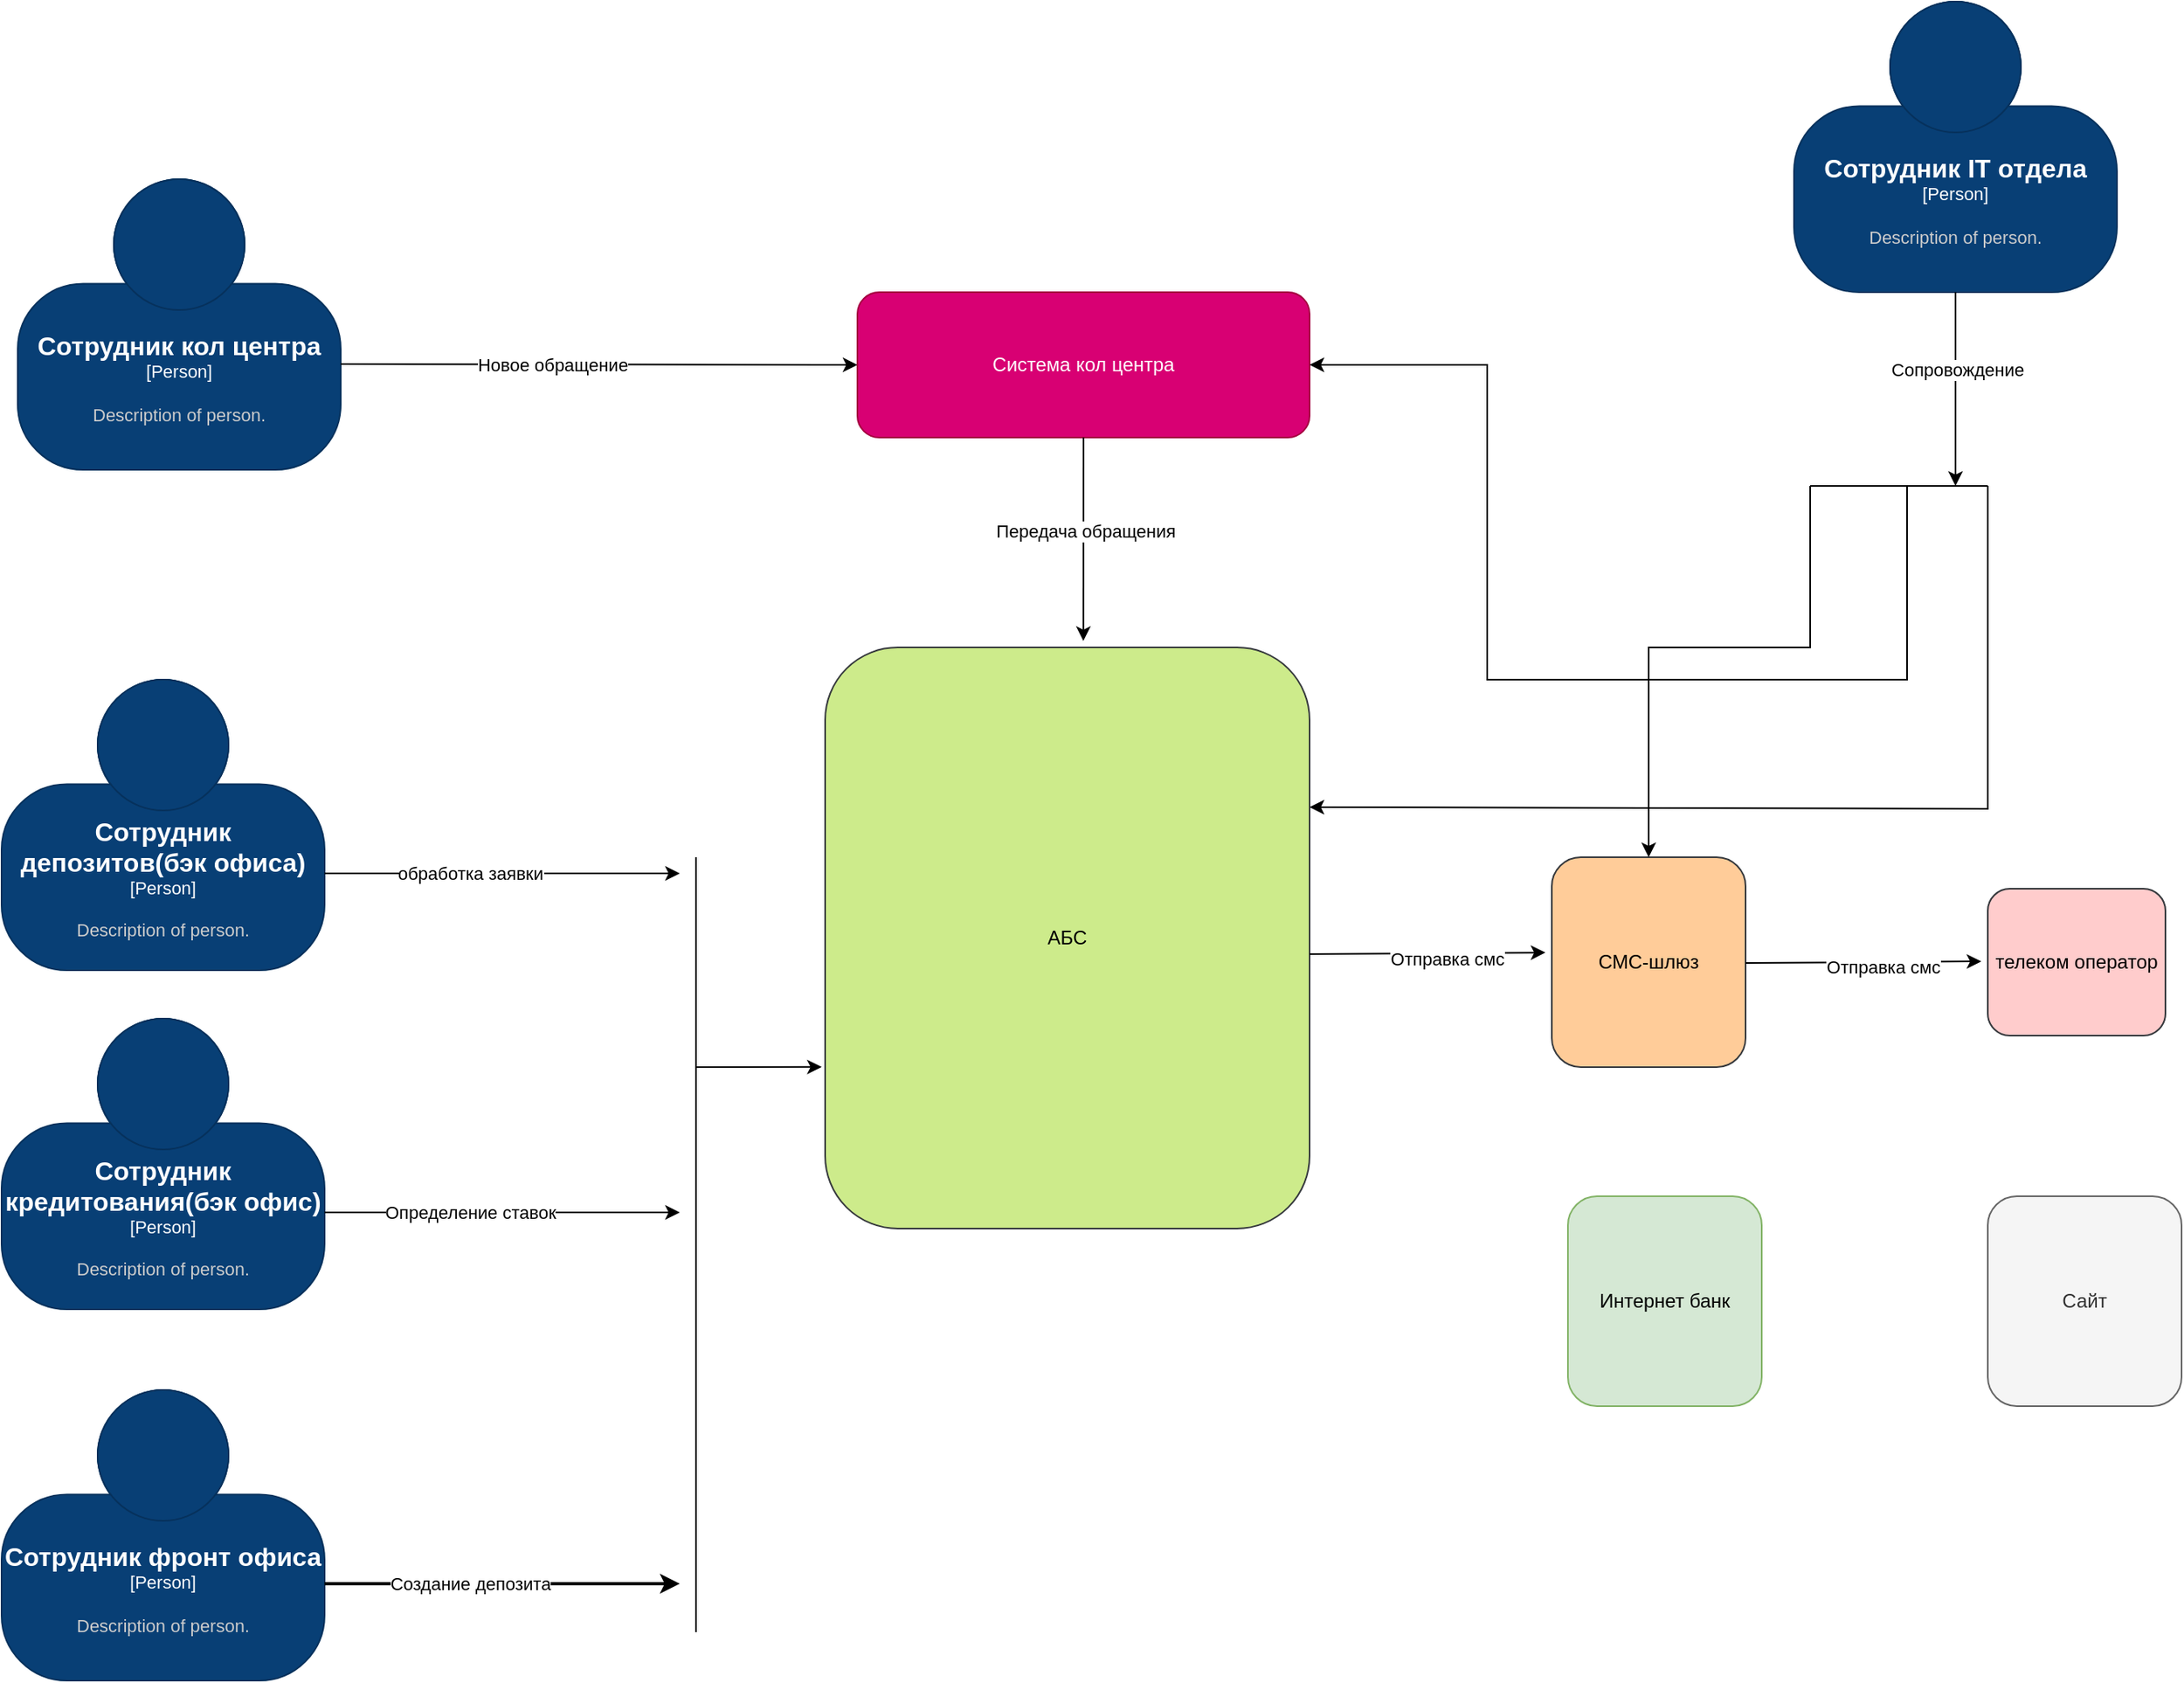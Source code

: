 <mxfile version="26.0.16">
  <diagram name="Страница — 1" id="PBP32PmpHkqNu2cr7u3G">
    <mxGraphModel dx="2901" dy="2311" grid="1" gridSize="10" guides="1" tooltips="1" connect="1" arrows="1" fold="1" page="1" pageScale="1" pageWidth="827" pageHeight="1169" math="0" shadow="0">
      <root>
        <mxCell id="0" />
        <mxCell id="1" parent="0" />
        <mxCell id="BXA2-kEwulEznvEi2GFy-1" value="АБС" style="rounded=1;whiteSpace=wrap;html=1;fillColor=#cdeb8b;strokeColor=#36393d;" parent="1" vertex="1">
          <mxGeometry x="230" y="380" width="300" height="360" as="geometry" />
        </mxCell>
        <object placeholders="1" c4Name="Сотрудник кол центра" c4Type="Person" c4Description="Description of person." label="&lt;font style=&quot;font-size: 16px&quot;&gt;&lt;b&gt;%c4Name%&lt;/b&gt;&lt;/font&gt;&lt;div&gt;[%c4Type%]&lt;/div&gt;&lt;br&gt;&lt;div&gt;&lt;font style=&quot;font-size: 11px&quot;&gt;&lt;font color=&quot;#cccccc&quot;&gt;%c4Description%&lt;/font&gt;&lt;/div&gt;" id="BXA2-kEwulEznvEi2GFy-2">
          <mxCell style="html=1;fontSize=11;dashed=0;whiteSpace=wrap;fillColor=#083F75;strokeColor=#06315C;fontColor=#ffffff;shape=mxgraph.c4.person2;align=center;metaEdit=1;points=[[0.5,0,0],[1,0.5,0],[1,0.75,0],[0.75,1,0],[0.5,1,0],[0.25,1,0],[0,0.75,0],[0,0.5,0]];resizable=0;" parent="1" vertex="1">
            <mxGeometry x="-270" y="90" width="200" height="180" as="geometry" />
          </mxCell>
        </object>
        <mxCell id="BXA2-kEwulEznvEi2GFy-3" value="" style="endArrow=none;html=1;rounded=0;" parent="1" edge="1">
          <mxGeometry width="50" height="50" relative="1" as="geometry">
            <mxPoint x="150" y="990" as="sourcePoint" />
            <mxPoint x="150" y="510" as="targetPoint" />
          </mxGeometry>
        </mxCell>
        <mxCell id="BXA2-kEwulEznvEi2GFy-4" value="" style="endArrow=classic;html=1;rounded=0;strokeWidth=1;entryX=0;entryY=0.5;entryDx=0;entryDy=0;" parent="1" target="BXA2-kEwulEznvEi2GFy-23" edge="1">
          <mxGeometry width="50" height="50" relative="1" as="geometry">
            <mxPoint x="-70" y="204.5" as="sourcePoint" />
            <mxPoint x="150" y="204.5" as="targetPoint" />
          </mxGeometry>
        </mxCell>
        <mxCell id="BXA2-kEwulEznvEi2GFy-5" value="Новое обращение" style="edgeLabel;html=1;align=center;verticalAlign=middle;resizable=0;points=[];" parent="BXA2-kEwulEznvEi2GFy-4" vertex="1" connectable="0">
          <mxGeometry x="-0.182" relative="1" as="geometry">
            <mxPoint as="offset" />
          </mxGeometry>
        </mxCell>
        <object placeholders="1" c4Name="Сотрудник депозитов(бэк офиса)" c4Type="Person" c4Description="Description of person." label="&lt;font style=&quot;font-size: 16px&quot;&gt;&lt;b&gt;%c4Name%&lt;/b&gt;&lt;/font&gt;&lt;div&gt;[%c4Type%]&lt;/div&gt;&lt;br&gt;&lt;div&gt;&lt;font style=&quot;font-size: 11px&quot;&gt;&lt;font color=&quot;#cccccc&quot;&gt;%c4Description%&lt;/font&gt;&lt;/div&gt;" id="BXA2-kEwulEznvEi2GFy-6">
          <mxCell style="html=1;fontSize=11;dashed=0;whiteSpace=wrap;fillColor=#083F75;strokeColor=#06315C;fontColor=#ffffff;shape=mxgraph.c4.person2;align=center;metaEdit=1;points=[[0.5,0,0],[1,0.5,0],[1,0.75,0],[0.75,1,0],[0.5,1,0],[0.25,1,0],[0,0.75,0],[0,0.5,0]];resizable=0;" parent="1" vertex="1">
            <mxGeometry x="-280" y="400" width="200" height="180" as="geometry" />
          </mxCell>
        </object>
        <mxCell id="BXA2-kEwulEznvEi2GFy-7" value="" style="endArrow=classic;html=1;rounded=0;strokeWidth=1;" parent="1" edge="1">
          <mxGeometry width="50" height="50" relative="1" as="geometry">
            <mxPoint x="-80" y="520" as="sourcePoint" />
            <mxPoint x="140" y="520" as="targetPoint" />
          </mxGeometry>
        </mxCell>
        <mxCell id="BXA2-kEwulEznvEi2GFy-8" value="обработка заявки" style="edgeLabel;html=1;align=center;verticalAlign=middle;resizable=0;points=[];" parent="BXA2-kEwulEznvEi2GFy-7" vertex="1" connectable="0">
          <mxGeometry x="-0.182" relative="1" as="geometry">
            <mxPoint as="offset" />
          </mxGeometry>
        </mxCell>
        <mxCell id="BXA2-kEwulEznvEi2GFy-9" value="" style="swimlane;swimlaneHead=0;swimlaneBody=0;fontStyle=0;connectable=0;strokeColor=inherit;fillColor=none;startSize=0;collapsible=0;recursiveResize=0;expand=0;fontSize=16;" parent="1" vertex="1">
          <mxGeometry x="620" y="653" width="160" height="177" as="geometry">
            <mxRectangle width="160" height="177" as="alternateBounds" />
          </mxGeometry>
        </mxCell>
        <mxCell id="LImt4Co80igGa0ef0wZE-1" value="Интернет банк" style="rounded=1;whiteSpace=wrap;html=1;fillColor=#d5e8d4;strokeColor=#82b366;" vertex="1" parent="BXA2-kEwulEznvEi2GFy-9">
          <mxGeometry x="70" y="67" width="120" height="130" as="geometry" />
        </mxCell>
        <mxCell id="BXA2-kEwulEznvEi2GFy-11" value="СМС-шлюз" style="rounded=1;whiteSpace=wrap;html=1;fillColor=#ffcc99;strokeColor=#36393d;" parent="1" vertex="1">
          <mxGeometry x="680" y="510" width="120" height="130" as="geometry" />
        </mxCell>
        <mxCell id="BXA2-kEwulEznvEi2GFy-12" value="" style="endArrow=classic;html=1;rounded=0;entryX=-0.033;entryY=0.454;entryDx=0;entryDy=0;entryPerimeter=0;" parent="1" target="BXA2-kEwulEznvEi2GFy-11" edge="1">
          <mxGeometry width="50" height="50" relative="1" as="geometry">
            <mxPoint x="530" y="570" as="sourcePoint" />
            <mxPoint x="580" y="520" as="targetPoint" />
          </mxGeometry>
        </mxCell>
        <mxCell id="BXA2-kEwulEznvEi2GFy-13" value="Отправка смс" style="edgeLabel;html=1;align=center;verticalAlign=middle;resizable=0;points=[];" parent="BXA2-kEwulEznvEi2GFy-12" vertex="1" connectable="0">
          <mxGeometry x="0.164" y="-3" relative="1" as="geometry">
            <mxPoint as="offset" />
          </mxGeometry>
        </mxCell>
        <mxCell id="BXA2-kEwulEznvEi2GFy-14" value="телеком оператор" style="rounded=1;whiteSpace=wrap;html=1;fillColor=#ffcccc;strokeColor=#36393d;" parent="1" vertex="1">
          <mxGeometry x="950" y="529.5" width="110" height="91" as="geometry" />
        </mxCell>
        <mxCell id="BXA2-kEwulEznvEi2GFy-15" value="" style="endArrow=classic;html=1;rounded=0;entryX=-0.033;entryY=0.454;entryDx=0;entryDy=0;entryPerimeter=0;" parent="1" edge="1">
          <mxGeometry width="50" height="50" relative="1" as="geometry">
            <mxPoint x="800" y="575.5" as="sourcePoint" />
            <mxPoint x="946" y="574.5" as="targetPoint" />
          </mxGeometry>
        </mxCell>
        <mxCell id="BXA2-kEwulEznvEi2GFy-16" value="Отправка смс" style="edgeLabel;html=1;align=center;verticalAlign=middle;resizable=0;points=[];" parent="BXA2-kEwulEznvEi2GFy-15" vertex="1" connectable="0">
          <mxGeometry x="0.164" y="-3" relative="1" as="geometry">
            <mxPoint as="offset" />
          </mxGeometry>
        </mxCell>
        <object placeholders="1" c4Name="Сотрудник кредитования(бэк офис)" c4Type="Person" c4Description="Description of person." label="&lt;font style=&quot;font-size: 16px&quot;&gt;&lt;b&gt;%c4Name%&lt;/b&gt;&lt;/font&gt;&lt;div&gt;[%c4Type%]&lt;/div&gt;&lt;br&gt;&lt;div&gt;&lt;font style=&quot;font-size: 11px&quot;&gt;&lt;font color=&quot;#cccccc&quot;&gt;%c4Description%&lt;/font&gt;&lt;/div&gt;" id="BXA2-kEwulEznvEi2GFy-17">
          <mxCell style="html=1;fontSize=11;dashed=0;whiteSpace=wrap;fillColor=#083F75;strokeColor=#06315C;fontColor=#ffffff;shape=mxgraph.c4.person2;align=center;metaEdit=1;points=[[0.5,0,0],[1,0.5,0],[1,0.75,0],[0.75,1,0],[0.5,1,0],[0.25,1,0],[0,0.75,0],[0,0.5,0]];resizable=0;" parent="1" vertex="1">
            <mxGeometry x="-280" y="610" width="200" height="180" as="geometry" />
          </mxCell>
        </object>
        <mxCell id="BXA2-kEwulEznvEi2GFy-18" value="" style="endArrow=classic;html=1;rounded=0;strokeWidth=1;" parent="1" edge="1">
          <mxGeometry width="50" height="50" relative="1" as="geometry">
            <mxPoint x="-80" y="730" as="sourcePoint" />
            <mxPoint x="140" y="730" as="targetPoint" />
          </mxGeometry>
        </mxCell>
        <mxCell id="BXA2-kEwulEznvEi2GFy-19" value="Определение ставок" style="edgeLabel;html=1;align=center;verticalAlign=middle;resizable=0;points=[];" parent="BXA2-kEwulEznvEi2GFy-18" vertex="1" connectable="0">
          <mxGeometry x="-0.182" relative="1" as="geometry">
            <mxPoint as="offset" />
          </mxGeometry>
        </mxCell>
        <object placeholders="1" c4Name="Сотрудник фронт офиса" c4Type="Person" c4Description="Description of person." label="&lt;font style=&quot;font-size: 16px&quot;&gt;&lt;b&gt;%c4Name%&lt;/b&gt;&lt;/font&gt;&lt;div&gt;[%c4Type%]&lt;/div&gt;&lt;br&gt;&lt;div&gt;&lt;font style=&quot;font-size: 11px&quot;&gt;&lt;font color=&quot;#cccccc&quot;&gt;%c4Description%&lt;/font&gt;&lt;/div&gt;" id="BXA2-kEwulEznvEi2GFy-20">
          <mxCell style="html=1;fontSize=11;dashed=0;whiteSpace=wrap;fillColor=#083F75;strokeColor=#06315C;fontColor=#ffffff;shape=mxgraph.c4.person2;align=center;metaEdit=1;points=[[0.5,0,0],[1,0.5,0],[1,0.75,0],[0.75,1,0],[0.5,1,0],[0.25,1,0],[0,0.75,0],[0,0.5,0]];resizable=0;" parent="1" vertex="1">
            <mxGeometry x="-280" y="840" width="200" height="180" as="geometry" />
          </mxCell>
        </object>
        <mxCell id="BXA2-kEwulEznvEi2GFy-21" value="" style="endArrow=classic;html=1;rounded=0;strokeWidth=2;" parent="1" edge="1">
          <mxGeometry width="50" height="50" relative="1" as="geometry">
            <mxPoint x="-80" y="960" as="sourcePoint" />
            <mxPoint x="140" y="960" as="targetPoint" />
          </mxGeometry>
        </mxCell>
        <mxCell id="BXA2-kEwulEznvEi2GFy-22" value="Создание депозита" style="edgeLabel;html=1;align=center;verticalAlign=middle;resizable=0;points=[];" parent="BXA2-kEwulEznvEi2GFy-21" vertex="1" connectable="0">
          <mxGeometry x="-0.182" relative="1" as="geometry">
            <mxPoint as="offset" />
          </mxGeometry>
        </mxCell>
        <mxCell id="BXA2-kEwulEznvEi2GFy-23" value="Система кол центра" style="rounded=1;whiteSpace=wrap;html=1;fillColor=#d80073;strokeColor=#A50040;fontColor=#ffffff;" parent="1" vertex="1">
          <mxGeometry x="250" y="160" width="280" height="90" as="geometry" />
        </mxCell>
        <mxCell id="BXA2-kEwulEznvEi2GFy-24" value="" style="endArrow=classic;html=1;rounded=0;entryX=0.533;entryY=-0.011;entryDx=0;entryDy=0;entryPerimeter=0;" parent="1" target="BXA2-kEwulEznvEi2GFy-1" edge="1">
          <mxGeometry width="50" height="50" relative="1" as="geometry">
            <mxPoint x="390" y="250" as="sourcePoint" />
            <mxPoint x="390" y="370" as="targetPoint" />
          </mxGeometry>
        </mxCell>
        <mxCell id="BXA2-kEwulEznvEi2GFy-25" value="Передача обращения" style="edgeLabel;html=1;align=center;verticalAlign=middle;resizable=0;points=[];" parent="BXA2-kEwulEznvEi2GFy-24" vertex="1" connectable="0">
          <mxGeometry x="-0.08" y="1" relative="1" as="geometry">
            <mxPoint as="offset" />
          </mxGeometry>
        </mxCell>
        <mxCell id="BXA2-kEwulEznvEi2GFy-26" value="" style="endArrow=classic;html=1;rounded=0;entryX=-0.007;entryY=0.722;entryDx=0;entryDy=0;entryPerimeter=0;" parent="1" target="BXA2-kEwulEznvEi2GFy-1" edge="1">
          <mxGeometry width="50" height="50" relative="1" as="geometry">
            <mxPoint x="150" y="640" as="sourcePoint" />
            <mxPoint x="440" y="800" as="targetPoint" />
          </mxGeometry>
        </mxCell>
        <object placeholders="1" c4Name="Сотрудник IT отдела" c4Type="Person" c4Description="Description of person." label="&lt;font style=&quot;font-size: 16px&quot;&gt;&lt;b&gt;%c4Name%&lt;/b&gt;&lt;/font&gt;&lt;div&gt;[%c4Type%]&lt;/div&gt;&lt;br&gt;&lt;div&gt;&lt;font style=&quot;font-size: 11px&quot;&gt;&lt;font color=&quot;#cccccc&quot;&gt;%c4Description%&lt;/font&gt;&lt;/div&gt;" id="BXA2-kEwulEznvEi2GFy-27">
          <mxCell style="html=1;fontSize=11;dashed=0;whiteSpace=wrap;fillColor=#083F75;strokeColor=#06315C;fontColor=#ffffff;shape=mxgraph.c4.person2;align=center;metaEdit=1;points=[[0.5,0,0],[1,0.5,0],[1,0.75,0],[0.75,1,0],[0.5,1,0],[0.25,1,0],[0,0.75,0],[0,0.5,0]];resizable=0;" parent="1" vertex="1">
            <mxGeometry x="830" y="-20" width="200" height="180" as="geometry" />
          </mxCell>
        </object>
        <mxCell id="BXA2-kEwulEznvEi2GFy-28" value="" style="endArrow=classic;html=1;rounded=0;exitX=0.5;exitY=1;exitDx=0;exitDy=0;exitPerimeter=0;" parent="1" source="BXA2-kEwulEznvEi2GFy-27" edge="1">
          <mxGeometry width="50" height="50" relative="1" as="geometry">
            <mxPoint x="970" y="260" as="sourcePoint" />
            <mxPoint x="930" y="280" as="targetPoint" />
          </mxGeometry>
        </mxCell>
        <mxCell id="BXA2-kEwulEznvEi2GFy-29" value="Сопровождение" style="edgeLabel;html=1;align=center;verticalAlign=middle;resizable=0;points=[];" parent="BXA2-kEwulEznvEi2GFy-28" vertex="1" connectable="0">
          <mxGeometry x="-0.2" y="1" relative="1" as="geometry">
            <mxPoint as="offset" />
          </mxGeometry>
        </mxCell>
        <mxCell id="BXA2-kEwulEznvEi2GFy-30" value="" style="endArrow=none;html=1;rounded=0;" parent="1" edge="1">
          <mxGeometry width="50" height="50" relative="1" as="geometry">
            <mxPoint x="840" y="280" as="sourcePoint" />
            <mxPoint x="950" y="280" as="targetPoint" />
          </mxGeometry>
        </mxCell>
        <mxCell id="BXA2-kEwulEznvEi2GFy-31" value="" style="endArrow=classic;html=1;rounded=0;entryX=0.5;entryY=0;entryDx=0;entryDy=0;" parent="1" target="BXA2-kEwulEznvEi2GFy-11" edge="1">
          <mxGeometry width="50" height="50" relative="1" as="geometry">
            <mxPoint x="840" y="280" as="sourcePoint" />
            <mxPoint x="440" y="440" as="targetPoint" />
            <Array as="points">
              <mxPoint x="840" y="380" />
              <mxPoint x="740" y="380" />
            </Array>
          </mxGeometry>
        </mxCell>
        <mxCell id="BXA2-kEwulEznvEi2GFy-32" value="" style="endArrow=classic;html=1;rounded=0;entryX=1;entryY=0.5;entryDx=0;entryDy=0;" parent="1" target="BXA2-kEwulEznvEi2GFy-23" edge="1">
          <mxGeometry width="50" height="50" relative="1" as="geometry">
            <mxPoint x="900" y="280" as="sourcePoint" />
            <mxPoint x="800" y="520" as="targetPoint" />
            <Array as="points">
              <mxPoint x="900" y="400" />
              <mxPoint x="640" y="400" />
              <mxPoint x="640" y="205" />
            </Array>
          </mxGeometry>
        </mxCell>
        <mxCell id="BXA2-kEwulEznvEi2GFy-33" value="" style="endArrow=classic;html=1;rounded=0;" parent="1" edge="1">
          <mxGeometry width="50" height="50" relative="1" as="geometry">
            <mxPoint x="950" y="280" as="sourcePoint" />
            <mxPoint x="530" y="478.966" as="targetPoint" />
            <Array as="points">
              <mxPoint x="950" y="480" />
            </Array>
          </mxGeometry>
        </mxCell>
        <mxCell id="LImt4Co80igGa0ef0wZE-3" value="Сайт" style="rounded=1;whiteSpace=wrap;html=1;fillColor=#f5f5f5;strokeColor=#666666;fontColor=#333333;" vertex="1" parent="1">
          <mxGeometry x="950" y="720" width="120" height="130" as="geometry" />
        </mxCell>
      </root>
    </mxGraphModel>
  </diagram>
</mxfile>
